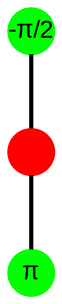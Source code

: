 graph G {
  node [style="filled", shape="circle", width="0.3", height="0.3", fixedsize="true", fontsize="12", fontname="Arial"];
  edge [penwidth=2.0];
  0 [color="green", shape="circle", label="-π/2", pos="0,0!", style="filled", width="0.3", height="0.3", fixedsize="true"]
  2 [color="green", shape="circle", label="π", pos="300,200!", style="filled", width="0.3", height="0.3", fixedsize="true"]
  1 [color="red", shape="circle", label="", pos="150,100!", style="filled", width="0.3", height="0.3", fixedsize="true"]
  0 -- 1
  1 -- 2
}
